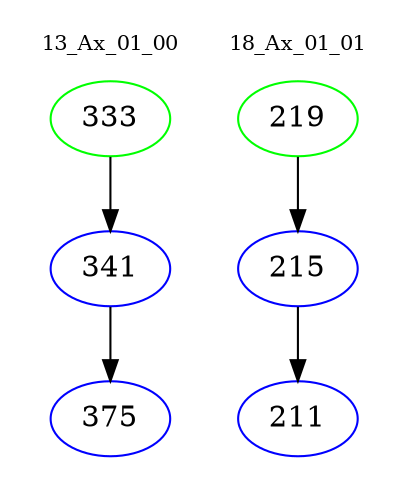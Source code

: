 digraph{
subgraph cluster_0 {
color = white
label = "13_Ax_01_00";
fontsize=10;
T0_333 [label="333", color="green"]
T0_333 -> T0_341 [color="black"]
T0_341 [label="341", color="blue"]
T0_341 -> T0_375 [color="black"]
T0_375 [label="375", color="blue"]
}
subgraph cluster_1 {
color = white
label = "18_Ax_01_01";
fontsize=10;
T1_219 [label="219", color="green"]
T1_219 -> T1_215 [color="black"]
T1_215 [label="215", color="blue"]
T1_215 -> T1_211 [color="black"]
T1_211 [label="211", color="blue"]
}
}
